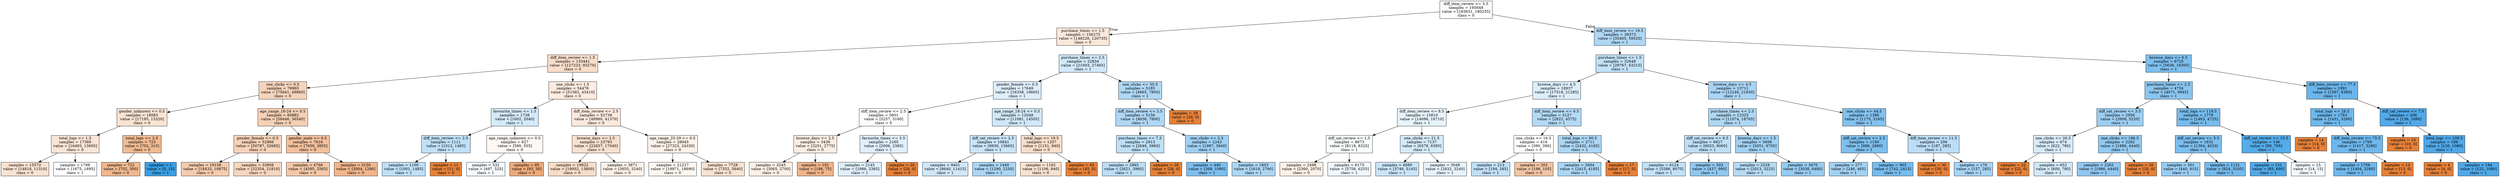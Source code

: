 digraph Tree {
node [shape=box, style="filled", color="black"] ;
0 [label="diff_item_review <= 5.5\nsamples = 195648\nvalue = [183631, 180255]\nclass = 0", fillcolor="#fffdfb"] ;
1 [label="purchase_times <= 1.5\nsamples = 156275\nvalue = [148226, 120735]\nclass = 0", fillcolor="#fae8da"] ;
0 -> 1 [labeldistance=2.5, labelangle=45, headlabel="True"] ;
2 [label="diff_item_review <= 1.5\nsamples = 133441\nvalue = [127223, 93270]\nclass = 0", fillcolor="#f8ddca"] ;
1 -> 2 ;
3 [label="one_clicks <= 0.5\nsamples = 78965\nvalue = [75641, 49860]\nclass = 0", fillcolor="#f6d4bc"] ;
2 -> 3 ;
4 [label="gender_unknown <= 0.5\nsamples = 18083\nvalue = [17195, 13320]\nclass = 0", fillcolor="#f9e3d2"] ;
3 -> 4 ;
5 [label="total_logs <= 1.5\nsamples = 17360\nvalue = [16493, 13005]\nclass = 0", fillcolor="#fae4d5"] ;
4 -> 5 ;
6 [label="samples = 15572\nvalue = [14818, 11310]\nclass = 0", fillcolor="#f9e1d0"] ;
5 -> 6 ;
7 [label="samples = 1788\nvalue = [1675, 1695]\nclass = 1", fillcolor="#fdfeff"] ;
5 -> 7 ;
8 [label="total_logs <= 2.5\nsamples = 723\nvalue = [702, 315]\nclass = 0", fillcolor="#f1ba92"] ;
4 -> 8 ;
9 [label="samples = 722\nvalue = [702, 300]\nclass = 0", fillcolor="#f0b78e"] ;
8 -> 9 ;
10 [label="samples = 1\nvalue = [0, 15]\nclass = 1", fillcolor="#399de5"] ;
8 -> 10 ;
11 [label="age_range_18-24 <= 0.5\nsamples = 60882\nvalue = [58446, 36540]\nclass = 0", fillcolor="#f5d0b5"] ;
3 -> 11 ;
12 [label="gender_female <= 0.5\nsamples = 52966\nvalue = [50787, 32685]\nclass = 0", fillcolor="#f6d2b8"] ;
11 -> 12 ;
13 [label="samples = 19158\nvalue = [18433, 10875]\nclass = 0", fillcolor="#f4cbae"] ;
12 -> 13 ;
14 [label="samples = 33808\nvalue = [32354, 21810]\nclass = 0", fillcolor="#f7d6be"] ;
12 -> 14 ;
15 [label="gender_male <= 0.5\nsamples = 7916\nvalue = [7659, 3855]\nclass = 0", fillcolor="#f2c09d"] ;
11 -> 15 ;
16 [label="samples = 4766\nvalue = [4595, 2565]\nclass = 0", fillcolor="#f4c7a8"] ;
15 -> 16 ;
17 [label="samples = 3150\nvalue = [3064, 1290]\nclass = 0", fillcolor="#f0b68c"] ;
15 -> 17 ;
18 [label="one_clicks <= 1.5\nsamples = 54476\nvalue = [51582, 43410]\nclass = 0", fillcolor="#fbebe0"] ;
2 -> 18 ;
19 [label="favourite_times <= 1.5\nsamples = 1738\nvalue = [1602, 2040]\nclass = 1", fillcolor="#d4eaf9"] ;
18 -> 19 ;
20 [label="diff_item_review <= 2.5\nsamples = 1111\nvalue = [1012, 1485]\nclass = 1", fillcolor="#c0e0f7"] ;
19 -> 20 ;
21 [label="samples = 1100\nvalue = [1001, 1485]\nclass = 1", fillcolor="#bedff7"] ;
20 -> 21 ;
22 [label="samples = 11\nvalue = [11, 0]\nclass = 0", fillcolor="#e58139"] ;
20 -> 22 ;
23 [label="age_range_unknown <= 0.5\nsamples = 627\nvalue = [590, 555]\nclass = 0", fillcolor="#fdf8f3"] ;
19 -> 23 ;
24 [label="samples = 532\nvalue = [497, 525]\nclass = 1", fillcolor="#f4fafe"] ;
23 -> 24 ;
25 [label="samples = 95\nvalue = [93, 30]\nclass = 0", fillcolor="#edaa79"] ;
23 -> 25 ;
26 [label="diff_item_review <= 2.5\nsamples = 52738\nvalue = [49980, 41370]\nclass = 0", fillcolor="#fbe9dd"] ;
18 -> 26 ;
27 [label="browse_days <= 2.5\nsamples = 23793\nvalue = [22657, 17040]\nclass = 0", fillcolor="#f9e0ce"] ;
26 -> 27 ;
28 [label="samples = 19922\nvalue = [19002, 13800]\nclass = 0", fillcolor="#f8ddc9"] ;
27 -> 28 ;
29 [label="samples = 3871\nvalue = [3655, 3240]\nclass = 0", fillcolor="#fcf1e9"] ;
27 -> 29 ;
30 [label="age_range_25-29 <= 0.5\nsamples = 28945\nvalue = [27323, 24330]\nclass = 0", fillcolor="#fcf1e9"] ;
26 -> 30 ;
31 [label="samples = 21217\nvalue = [19971, 18690]\nclass = 0", fillcolor="#fdf7f2"] ;
30 -> 31 ;
32 [label="samples = 7728\nvalue = [7352, 5640]\nclass = 0", fillcolor="#f9e2d1"] ;
30 -> 32 ;
33 [label="purchase_times <= 2.5\nsamples = 22834\nvalue = [21003, 27465]\nclass = 1", fillcolor="#d0e8f9"] ;
1 -> 33 ;
34 [label="gender_female <= 0.5\nsamples = 17649\nvalue = [16338, 19665]\nclass = 1", fillcolor="#deeefb"] ;
33 -> 34 ;
35 [label="diff_item_review <= 2.5\nsamples = 5601\nvalue = [5257, 5160]\nclass = 0", fillcolor="#fffdfb"] ;
34 -> 35 ;
36 [label="browse_days <= 2.5\nsamples = 3436\nvalue = [3251, 2775]\nclass = 0", fillcolor="#fbede2"] ;
35 -> 36 ;
37 [label="samples = 3245\nvalue = [3065, 2700]\nclass = 0", fillcolor="#fcf0e7"] ;
36 -> 37 ;
38 [label="samples = 191\nvalue = [186, 75]\nclass = 0", fillcolor="#efb489"] ;
36 -> 38 ;
39 [label="favourite_times <= 3.5\nsamples = 2165\nvalue = [2006, 2385]\nclass = 1", fillcolor="#e0effb"] ;
35 -> 39 ;
40 [label="samples = 2145\nvalue = [1986, 2385]\nclass = 1", fillcolor="#deeffb"] ;
39 -> 40 ;
41 [label="samples = 20\nvalue = [20, 0]\nclass = 0", fillcolor="#e58139"] ;
39 -> 41 ;
42 [label="age_range_18-24 <= 0.5\nsamples = 12048\nvalue = [11081, 14505]\nclass = 1", fillcolor="#d0e8f9"] ;
34 -> 42 ;
43 [label="diff_cat_review <= 2.5\nsamples = 10841\nvalue = [9930, 13665]\nclass = 1", fillcolor="#c9e4f8"] ;
42 -> 43 ;
44 [label="samples = 9401\nvalue = [8640, 11415]\nclass = 1", fillcolor="#cfe7f9"] ;
43 -> 44 ;
45 [label="samples = 1440\nvalue = [1290, 2250]\nclass = 1", fillcolor="#abd5f4"] ;
43 -> 45 ;
46 [label="total_logs <= 19.5\nsamples = 1207\nvalue = [1151, 840]\nclass = 0", fillcolor="#f8ddca"] ;
42 -> 46 ;
47 [label="samples = 1162\nvalue = [1106, 840]\nclass = 0", fillcolor="#f9e1cf"] ;
46 -> 47 ;
48 [label="samples = 45\nvalue = [45, 0]\nclass = 0", fillcolor="#e58139"] ;
46 -> 48 ;
49 [label="one_clicks <= 30.5\nsamples = 5185\nvalue = [4665, 7800]\nclass = 1", fillcolor="#afd8f5"] ;
33 -> 49 ;
50 [label="diff_item_review <= 3.5\nsamples = 5156\nvalue = [4636, 7800]\nclass = 1", fillcolor="#afd7f4"] ;
49 -> 50 ;
51 [label="purchase_times <= 7.5\nsamples = 2913\nvalue = [2649, 3960]\nclass = 1", fillcolor="#bddff6"] ;
50 -> 51 ;
52 [label="samples = 2885\nvalue = [2621, 3960]\nclass = 1", fillcolor="#bcdef6"] ;
51 -> 52 ;
53 [label="samples = 28\nvalue = [28, 0]\nclass = 0", fillcolor="#e58139"] ;
51 -> 53 ;
54 [label="one_clicks <= 2.5\nsamples = 2243\nvalue = [1987, 3840]\nclass = 1", fillcolor="#9fd0f2"] ;
50 -> 54 ;
55 [label="samples = 440\nvalue = [368, 1080]\nclass = 1", fillcolor="#7cbeee"] ;
54 -> 55 ;
56 [label="samples = 1803\nvalue = [1619, 2760]\nclass = 1", fillcolor="#add6f4"] ;
54 -> 56 ;
57 [label="samples = 29\nvalue = [29, 0]\nclass = 0", fillcolor="#e58139"] ;
49 -> 57 ;
58 [label="diff_item_review <= 19.5\nsamples = 39373\nvalue = [35405, 59520]\nclass = 1", fillcolor="#afd7f4"] ;
0 -> 58 [labeldistance=2.5, labelangle=-45, headlabel="False"] ;
59 [label="purchase_times <= 1.5\nsamples = 32648\nvalue = [29767, 43215]\nclass = 1", fillcolor="#c1e1f7"] ;
58 -> 59 ;
60 [label="browse_days <= 4.5\nsamples = 18937\nvalue = [17518, 21285]\nclass = 1", fillcolor="#dceefa"] ;
59 -> 60 ;
61 [label="diff_item_review <= 8.5\nsamples = 15810\nvalue = [14696, 16710]\nclass = 1", fillcolor="#e7f3fc"] ;
60 -> 61 ;
62 [label="diff_cat_review <= 1.5\nsamples = 8673\nvalue = [8118, 8325]\nclass = 1", fillcolor="#fafdfe"] ;
61 -> 62 ;
63 [label="samples = 2498\nvalue = [2360, 2070]\nclass = 0", fillcolor="#fcf0e7"] ;
62 -> 63 ;
64 [label="samples = 6175\nvalue = [5758, 6255]\nclass = 1", fillcolor="#eff7fd"] ;
62 -> 64 ;
65 [label="one_clicks <= 21.5\nsamples = 7137\nvalue = [6578, 8385]\nclass = 1", fillcolor="#d4eaf9"] ;
61 -> 65 ;
66 [label="samples = 4089\nvalue = [3746, 5145]\nclass = 1", fillcolor="#c9e4f8"] ;
65 -> 66 ;
67 [label="samples = 3048\nvalue = [2832, 3240]\nclass = 1", fillcolor="#e6f3fc"] ;
65 -> 67 ;
68 [label="diff_item_review <= 6.5\nsamples = 3127\nvalue = [2822, 4575]\nclass = 1", fillcolor="#b3d9f5"] ;
60 -> 68 ;
69 [label="one_clicks <= 16.5\nsamples = 416\nvalue = [390, 390]\nclass = 0", fillcolor="#ffffff"] ;
68 -> 69 ;
70 [label="samples = 213\nvalue = [194, 285]\nclass = 1", fillcolor="#c0e0f7"] ;
69 -> 70 ;
71 [label="samples = 203\nvalue = [196, 105]\nclass = 0", fillcolor="#f3c4a3"] ;
69 -> 71 ;
72 [label="total_logs <= 90.5\nsamples = 2711\nvalue = [2432, 4185]\nclass = 1", fillcolor="#acd6f4"] ;
68 -> 72 ;
73 [label="samples = 2694\nvalue = [2415, 4185]\nclass = 1", fillcolor="#abd6f4"] ;
72 -> 73 ;
74 [label="samples = 17\nvalue = [17, 0]\nclass = 0", fillcolor="#e58139"] ;
72 -> 74 ;
75 [label="browse_days <= 4.5\nsamples = 13711\nvalue = [12249, 21930]\nclass = 1", fillcolor="#a8d4f4"] ;
59 -> 75 ;
76 [label="purchase_times <= 2.5\nsamples = 12325\nvalue = [11074, 18765]\nclass = 1", fillcolor="#aed7f4"] ;
75 -> 76 ;
77 [label="diff_cat_review <= 6.5\nsamples = 6627\nvalue = [6023, 9060]\nclass = 1", fillcolor="#bddef6"] ;
76 -> 77 ;
78 [label="samples = 6124\nvalue = [5586, 8070]\nclass = 1", fillcolor="#c2e1f7"] ;
77 -> 78 ;
79 [label="samples = 503\nvalue = [437, 990]\nclass = 1", fillcolor="#90c8f0"] ;
77 -> 79 ;
80 [label="browse_days <= 1.5\nsamples = 5698\nvalue = [5051, 9705]\nclass = 1", fillcolor="#a0d0f3"] ;
76 -> 80 ;
81 [label="samples = 2228\nvalue = [2013, 3225]\nclass = 1", fillcolor="#b5daf5"] ;
80 -> 81 ;
82 [label="samples = 3470\nvalue = [3038, 6480]\nclass = 1", fillcolor="#96cbf1"] ;
80 -> 82 ;
83 [label="one_clicks <= 44.5\nsamples = 1386\nvalue = [1175, 3165]\nclass = 1", fillcolor="#83c1ef"] ;
75 -> 83 ;
84 [label="diff_cat_review <= 2.5\nsamples = 1180\nvalue = [988, 2880]\nclass = 1", fillcolor="#7dbfee"] ;
83 -> 84 ;
85 [label="samples = 277\nvalue = [246, 465]\nclass = 1", fillcolor="#a2d1f3"] ;
84 -> 85 ;
86 [label="samples = 903\nvalue = [742, 2415]\nclass = 1", fillcolor="#76bbed"] ;
84 -> 86 ;
87 [label="diff_item_review <= 11.5\nsamples = 206\nvalue = [187, 285]\nclass = 1", fillcolor="#bbddf6"] ;
83 -> 87 ;
88 [label="samples = 30\nvalue = [30, 0]\nclass = 0", fillcolor="#e58139"] ;
87 -> 88 ;
89 [label="samples = 176\nvalue = [157, 285]\nclass = 1", fillcolor="#a6d3f3"] ;
87 -> 89 ;
90 [label="browse_days <= 6.5\nsamples = 6725\nvalue = [5638, 16305]\nclass = 1", fillcolor="#7dbfee"] ;
58 -> 90 ;
91 [label="purchase_times <= 2.5\nsamples = 4734\nvalue = [4071, 9945]\nclass = 1", fillcolor="#8ac5f0"] ;
90 -> 91 ;
92 [label="diff_cat_review <= 3.5\nsamples = 2956\nvalue = [2608, 5220]\nclass = 1", fillcolor="#9ccef2"] ;
91 -> 92 ;
93 [label="one_clicks <= 26.5\nsamples = 674\nvalue = [622, 780]\nclass = 1", fillcolor="#d7ebfa"] ;
92 -> 93 ;
94 [label="samples = 22\nvalue = [22, 0]\nclass = 0", fillcolor="#e58139"] ;
93 -> 94 ;
95 [label="samples = 652\nvalue = [600, 780]\nclass = 1", fillcolor="#d1e8f9"] ;
93 -> 95 ;
96 [label="one_clicks <= 186.5\nsamples = 2282\nvalue = [1986, 4440]\nclass = 1", fillcolor="#92c9f1"] ;
92 -> 96 ;
97 [label="samples = 2262\nvalue = [1966, 4440]\nclass = 1", fillcolor="#91c8f1"] ;
96 -> 97 ;
98 [label="samples = 20\nvalue = [20, 0]\nclass = 0", fillcolor="#e58139"] ;
96 -> 98 ;
99 [label="total_logs <= 118.5\nsamples = 1778\nvalue = [1463, 4725]\nclass = 1", fillcolor="#76bbed"] ;
91 -> 99 ;
100 [label="diff_cat_review <= 5.5\nsamples = 1632\nvalue = [1364, 4020]\nclass = 1", fillcolor="#7cbeee"] ;
99 -> 100 ;
101 [label="samples = 501\nvalue = [440, 915]\nclass = 1", fillcolor="#98ccf2"] ;
100 -> 101 ;
102 [label="samples = 1131\nvalue = [924, 3105]\nclass = 1", fillcolor="#74baed"] ;
100 -> 102 ;
103 [label="diff_cat_review <= 15.5\nsamples = 146\nvalue = [99, 705]\nclass = 1", fillcolor="#55abe9"] ;
99 -> 103 ;
104 [label="samples = 131\nvalue = [85, 690]\nclass = 1", fillcolor="#51a9e8"] ;
103 -> 104 ;
105 [label="samples = 15\nvalue = [14, 15]\nclass = 1", fillcolor="#f2f8fd"] ;
103 -> 105 ;
106 [label="diff_item_review <= 77.5\nsamples = 1991\nvalue = [1567, 6360]\nclass = 1", fillcolor="#6ab5eb"] ;
90 -> 106 ;
107 [label="total_logs <= 28.5\nsamples = 1783\nvalue = [1431, 5280]\nclass = 1", fillcolor="#6fb8ec"] ;
106 -> 107 ;
108 [label="samples = 14\nvalue = [14, 0]\nclass = 0", fillcolor="#e58139"] ;
107 -> 108 ;
109 [label="diff_item_review <= 75.5\nsamples = 1769\nvalue = [1417, 5280]\nclass = 1", fillcolor="#6eb7ec"] ;
107 -> 109 ;
110 [label="samples = 1756\nvalue = [1404, 5280]\nclass = 1", fillcolor="#6eb7ec"] ;
109 -> 110 ;
111 [label="samples = 13\nvalue = [13, 0]\nclass = 0", fillcolor="#e58139"] ;
109 -> 111 ;
112 [label="diff_cat_review <= 7.5\nsamples = 208\nvalue = [136, 1080]\nclass = 1", fillcolor="#52a9e8"] ;
106 -> 112 ;
113 [label="samples = 10\nvalue = [10, 0]\nclass = 0", fillcolor="#e58139"] ;
112 -> 113 ;
114 [label="total_logs <= 109.5\nsamples = 198\nvalue = [126, 1080]\nclass = 1", fillcolor="#50a8e8"] ;
112 -> 114 ;
115 [label="samples = 4\nvalue = [4, 0]\nclass = 0", fillcolor="#e58139"] ;
114 -> 115 ;
116 [label="samples = 194\nvalue = [122, 1080]\nclass = 1", fillcolor="#4fa8e8"] ;
114 -> 116 ;
}